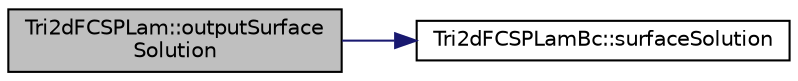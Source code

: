 digraph "Tri2dFCSPLam::outputSurfaceSolution"
{
  edge [fontname="Helvetica",fontsize="10",labelfontname="Helvetica",labelfontsize="10"];
  node [fontname="Helvetica",fontsize="10",shape=record];
  rankdir="LR";
  Node1 [label="Tri2dFCSPLam::outputSurface\lSolution",height=0.2,width=0.4,color="black", fillcolor="grey75", style="filled" fontcolor="black"];
  Node1 -> Node2 [color="midnightblue",fontsize="10",style="solid",fontname="Helvetica"];
  Node2 [label="Tri2dFCSPLamBc::surfaceSolution",height=0.2,width=0.4,color="black", fillcolor="white", style="filled",URL="$classTri2dFCSPLamBc.html#a1b9d444eee8271131f5e20d147c8483f",tooltip="Outputs the solution on the surface. ffile Output file stream. x X-coordinate. x Y-coordinate. q Q vector. qa Qa vector. qx X-component of gradient of Q vector. qy Y-component of gradient of Q vector. qax X-component of gradient of Qa vector. qay Y-component of gradient of Qa vector. "];
}
